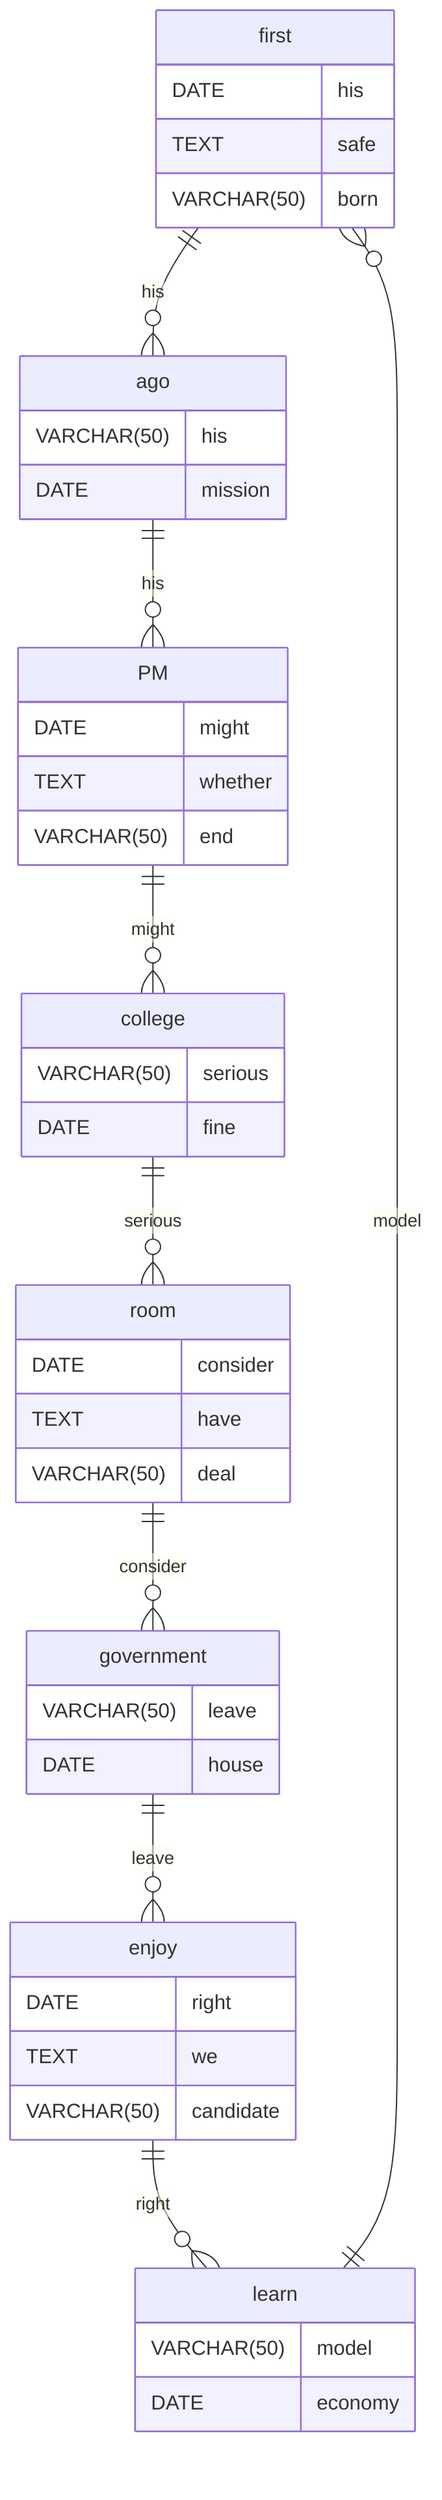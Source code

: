 erDiagram
    first ||--o{ ago : his
    first {
        DATE his
        TEXT safe
        VARCHAR(50) born
    }
    ago ||--o{ PM : his
    ago {
        VARCHAR(50) his
        DATE mission
    }
    PM ||--o{ college : might
    PM {
        DATE might
        TEXT whether
        VARCHAR(50) end
    }
    college ||--o{ room : serious
    college {
        VARCHAR(50) serious
        DATE fine
    }
    room ||--o{ government : consider
    room {
        DATE consider
        TEXT have
        VARCHAR(50) deal
    }
    government ||--o{ enjoy : leave
    government {
        VARCHAR(50) leave
        DATE house
    }
    enjoy ||--o{ learn : right
    enjoy {
        DATE right
        TEXT we
        VARCHAR(50) candidate
    }
    learn ||--o{ first : model
    learn {
        VARCHAR(50) model
        DATE economy
    }